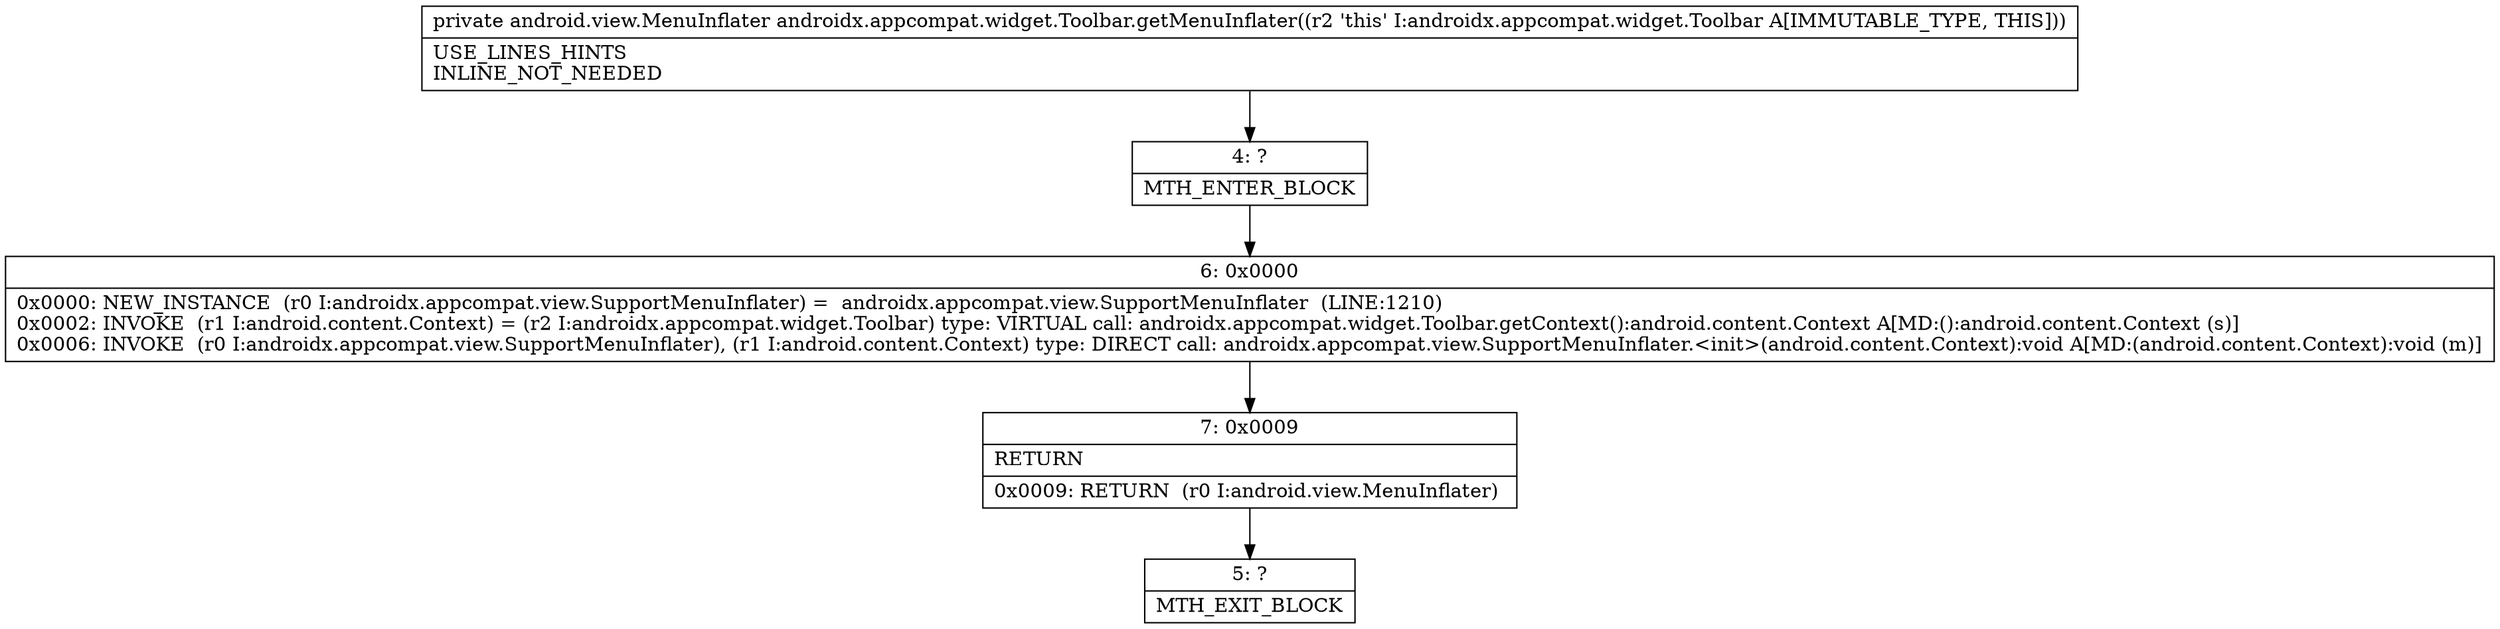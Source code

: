 digraph "CFG forandroidx.appcompat.widget.Toolbar.getMenuInflater()Landroid\/view\/MenuInflater;" {
Node_4 [shape=record,label="{4\:\ ?|MTH_ENTER_BLOCK\l}"];
Node_6 [shape=record,label="{6\:\ 0x0000|0x0000: NEW_INSTANCE  (r0 I:androidx.appcompat.view.SupportMenuInflater) =  androidx.appcompat.view.SupportMenuInflater  (LINE:1210)\l0x0002: INVOKE  (r1 I:android.content.Context) = (r2 I:androidx.appcompat.widget.Toolbar) type: VIRTUAL call: androidx.appcompat.widget.Toolbar.getContext():android.content.Context A[MD:():android.content.Context (s)]\l0x0006: INVOKE  (r0 I:androidx.appcompat.view.SupportMenuInflater), (r1 I:android.content.Context) type: DIRECT call: androidx.appcompat.view.SupportMenuInflater.\<init\>(android.content.Context):void A[MD:(android.content.Context):void (m)]\l}"];
Node_7 [shape=record,label="{7\:\ 0x0009|RETURN\l|0x0009: RETURN  (r0 I:android.view.MenuInflater) \l}"];
Node_5 [shape=record,label="{5\:\ ?|MTH_EXIT_BLOCK\l}"];
MethodNode[shape=record,label="{private android.view.MenuInflater androidx.appcompat.widget.Toolbar.getMenuInflater((r2 'this' I:androidx.appcompat.widget.Toolbar A[IMMUTABLE_TYPE, THIS]))  | USE_LINES_HINTS\lINLINE_NOT_NEEDED\l}"];
MethodNode -> Node_4;Node_4 -> Node_6;
Node_6 -> Node_7;
Node_7 -> Node_5;
}


